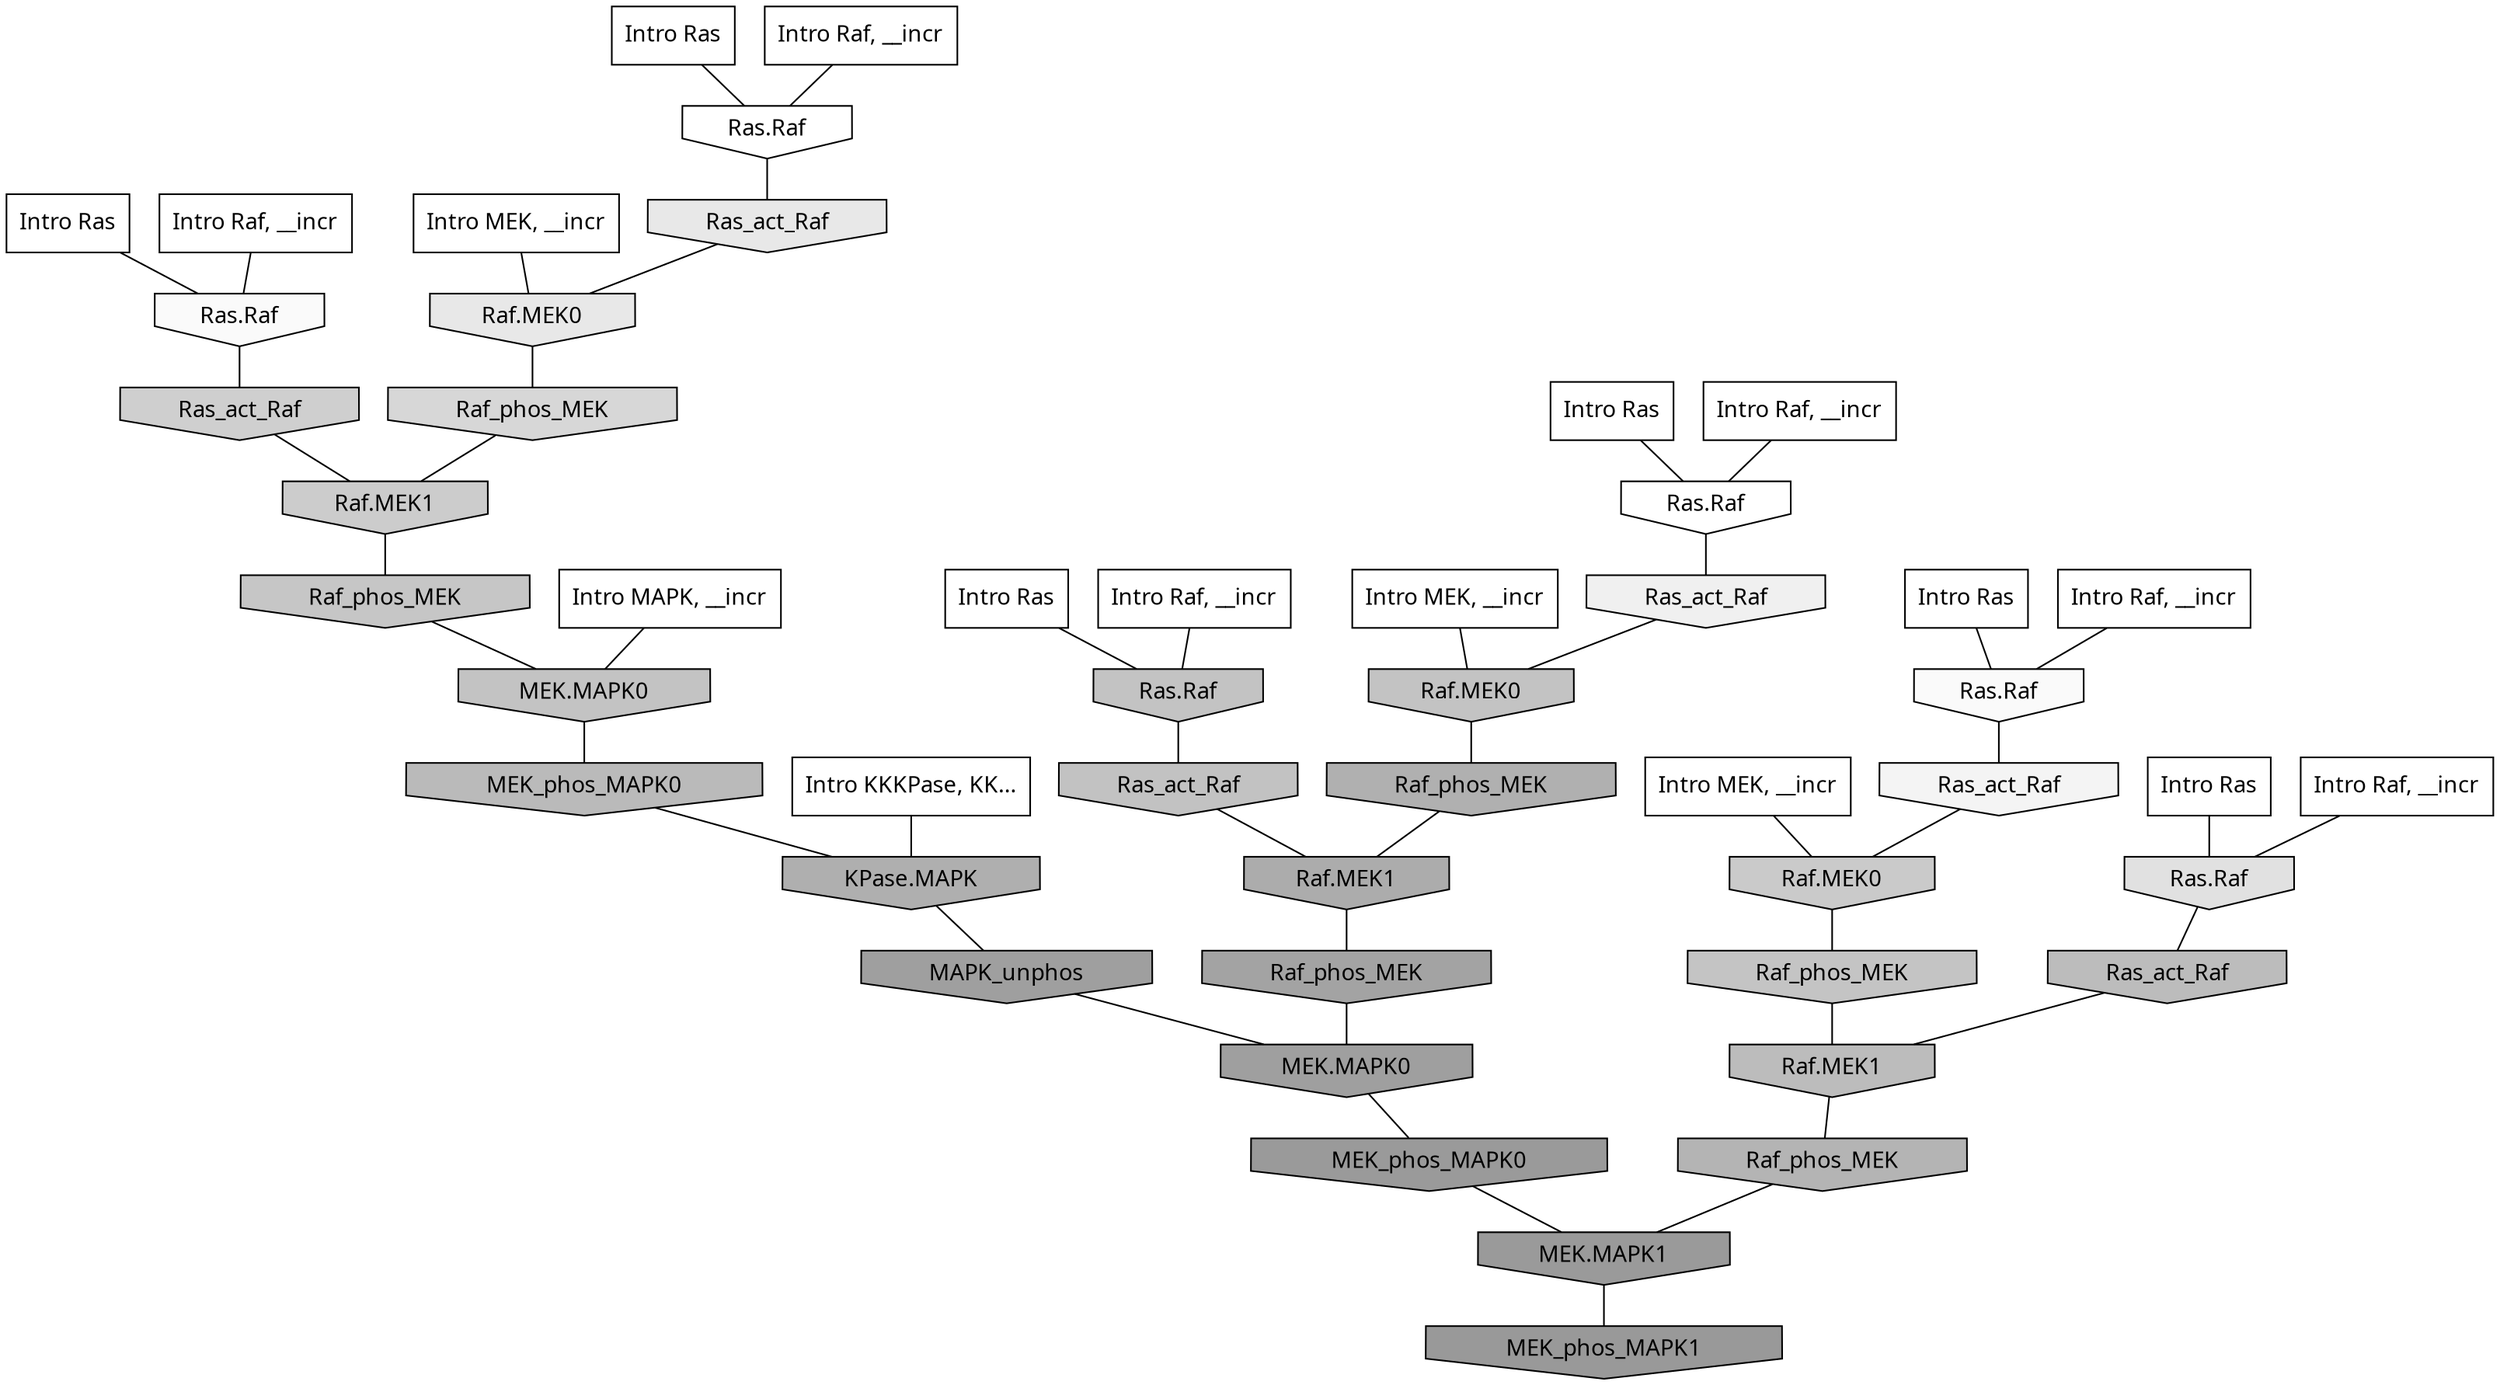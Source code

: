 digraph G{
  rankdir="TB";
  ranksep=0.30;
  node [fontname="CMU Serif"];
  edge [fontname="CMU Serif"];
  
  5 [label="Intro Ras", shape=rectangle, style=filled, fillcolor="0.000 0.000 1.000"]
  
  11 [label="Intro Ras", shape=rectangle, style=filled, fillcolor="0.000 0.000 1.000"]
  
  13 [label="Intro Ras", shape=rectangle, style=filled, fillcolor="0.000 0.000 1.000"]
  
  17 [label="Intro Ras", shape=rectangle, style=filled, fillcolor="0.000 0.000 1.000"]
  
  65 [label="Intro Ras", shape=rectangle, style=filled, fillcolor="0.000 0.000 1.000"]
  
  85 [label="Intro Ras", shape=rectangle, style=filled, fillcolor="0.000 0.000 1.000"]
  
  338 [label="Intro Raf, __incr", shape=rectangle, style=filled, fillcolor="0.000 0.000 1.000"]
  
  398 [label="Intro Raf, __incr", shape=rectangle, style=filled, fillcolor="0.000 0.000 1.000"]
  
  504 [label="Intro Raf, __incr", shape=rectangle, style=filled, fillcolor="0.000 0.000 1.000"]
  
  534 [label="Intro Raf, __incr", shape=rectangle, style=filled, fillcolor="0.000 0.000 1.000"]
  
  644 [label="Intro Raf, __incr", shape=rectangle, style=filled, fillcolor="0.000 0.000 1.000"]
  
  1060 [label="Intro Raf, __incr", shape=rectangle, style=filled, fillcolor="0.000 0.000 1.000"]
  
  1246 [label="Intro MEK, __incr", shape=rectangle, style=filled, fillcolor="0.000 0.000 1.000"]
  
  1546 [label="Intro MEK, __incr", shape=rectangle, style=filled, fillcolor="0.000 0.000 1.000"]
  
  2017 [label="Intro MEK, __incr", shape=rectangle, style=filled, fillcolor="0.000 0.000 1.000"]
  
  2680 [label="Intro MAPK, __incr", shape=rectangle, style=filled, fillcolor="0.000 0.000 1.000"]
  
  3134 [label="Intro KKKPase, KK...", shape=rectangle, style=filled, fillcolor="0.000 0.000 1.000"]
  
  3226 [label="Ras.Raf", shape=invhouse, style=filled, fillcolor="0.000 0.000 1.000"]
  
  3298 [label="Ras.Raf", shape=invhouse, style=filled, fillcolor="0.000 0.000 1.000"]
  
  3453 [label="Ras.Raf", shape=invhouse, style=filled, fillcolor="0.000 0.000 0.980"]
  
  3470 [label="Ras.Raf", shape=invhouse, style=filled, fillcolor="0.000 0.000 0.978"]
  
  3685 [label="Ras_act_Raf", shape=invhouse, style=filled, fillcolor="0.000 0.000 0.954"]
  
  3880 [label="Ras_act_Raf", shape=invhouse, style=filled, fillcolor="0.000 0.000 0.941"]
  
  4440 [label="Ras_act_Raf", shape=invhouse, style=filled, fillcolor="0.000 0.000 0.908"]
  
  4443 [label="Raf.MEK0", shape=invhouse, style=filled, fillcolor="0.000 0.000 0.908"]
  
  4968 [label="Ras.Raf", shape=invhouse, style=filled, fillcolor="0.000 0.000 0.880"]
  
  5762 [label="Raf_phos_MEK", shape=invhouse, style=filled, fillcolor="0.000 0.000 0.840"]
  
  6419 [label="Ras_act_Raf", shape=invhouse, style=filled, fillcolor="0.000 0.000 0.812"]
  
  6883 [label="Raf.MEK1", shape=invhouse, style=filled, fillcolor="0.000 0.000 0.797"]
  
  7123 [label="Raf.MEK0", shape=invhouse, style=filled, fillcolor="0.000 0.000 0.790"]
  
  7626 [label="Raf_phos_MEK", shape=invhouse, style=filled, fillcolor="0.000 0.000 0.776"]
  
  7962 [label="Raf_phos_MEK", shape=invhouse, style=filled, fillcolor="0.000 0.000 0.766"]
  
  8057 [label="MEK.MAPK0", shape=invhouse, style=filled, fillcolor="0.000 0.000 0.764"]
  
  8070 [label="Raf.MEK0", shape=invhouse, style=filled, fillcolor="0.000 0.000 0.763"]
  
  8087 [label="Ras.Raf", shape=invhouse, style=filled, fillcolor="0.000 0.000 0.763"]
  
  8189 [label="Ras_act_Raf", shape=invhouse, style=filled, fillcolor="0.000 0.000 0.761"]
  
  9034 [label="Ras_act_Raf", shape=invhouse, style=filled, fillcolor="0.000 0.000 0.738"]
  
  9039 [label="Raf.MEK1", shape=invhouse, style=filled, fillcolor="0.000 0.000 0.738"]
  
  9411 [label="MEK_phos_MAPK0", shape=invhouse, style=filled, fillcolor="0.000 0.000 0.730"]
  
  10746 [label="Raf_phos_MEK", shape=invhouse, style=filled, fillcolor="0.000 0.000 0.706"]
  
  11759 [label="Raf_phos_MEK", shape=invhouse, style=filled, fillcolor="0.000 0.000 0.689"]
  
  11910 [label="KPase.MAPK", shape=invhouse, style=filled, fillcolor="0.000 0.000 0.687"]
  
  12702 [label="Raf.MEK1", shape=invhouse, style=filled, fillcolor="0.000 0.000 0.675"]
  
  15634 [label="Raf_phos_MEK", shape=invhouse, style=filled, fillcolor="0.000 0.000 0.637"]
  
  16410 [label="MAPK_unphos", shape=invhouse, style=filled, fillcolor="0.000 0.000 0.622"]
  
  16411 [label="MEK.MAPK0", shape=invhouse, style=filled, fillcolor="0.000 0.000 0.622"]
  
  17230 [label="MEK_phos_MAPK0", shape=invhouse, style=filled, fillcolor="0.000 0.000 0.603"]
  
  17231 [label="MEK.MAPK1", shape=invhouse, style=filled, fillcolor="0.000 0.000 0.603"]
  
  17355 [label="MEK_phos_MAPK1", shape=invhouse, style=filled, fillcolor="0.000 0.000 0.600"]
  
  
  17231 -> 17355 [dir=none, color="0.000 0.000 0.000"] 
  17230 -> 17231 [dir=none, color="0.000 0.000 0.000"] 
  16411 -> 17230 [dir=none, color="0.000 0.000 0.000"] 
  16410 -> 16411 [dir=none, color="0.000 0.000 0.000"] 
  15634 -> 16411 [dir=none, color="0.000 0.000 0.000"] 
  12702 -> 15634 [dir=none, color="0.000 0.000 0.000"] 
  11910 -> 16410 [dir=none, color="0.000 0.000 0.000"] 
  11759 -> 12702 [dir=none, color="0.000 0.000 0.000"] 
  10746 -> 17231 [dir=none, color="0.000 0.000 0.000"] 
  9411 -> 11910 [dir=none, color="0.000 0.000 0.000"] 
  9039 -> 10746 [dir=none, color="0.000 0.000 0.000"] 
  9034 -> 9039 [dir=none, color="0.000 0.000 0.000"] 
  8189 -> 12702 [dir=none, color="0.000 0.000 0.000"] 
  8087 -> 8189 [dir=none, color="0.000 0.000 0.000"] 
  8070 -> 11759 [dir=none, color="0.000 0.000 0.000"] 
  8057 -> 9411 [dir=none, color="0.000 0.000 0.000"] 
  7962 -> 9039 [dir=none, color="0.000 0.000 0.000"] 
  7626 -> 8057 [dir=none, color="0.000 0.000 0.000"] 
  7123 -> 7962 [dir=none, color="0.000 0.000 0.000"] 
  6883 -> 7626 [dir=none, color="0.000 0.000 0.000"] 
  6419 -> 6883 [dir=none, color="0.000 0.000 0.000"] 
  5762 -> 6883 [dir=none, color="0.000 0.000 0.000"] 
  4968 -> 9034 [dir=none, color="0.000 0.000 0.000"] 
  4443 -> 5762 [dir=none, color="0.000 0.000 0.000"] 
  4440 -> 4443 [dir=none, color="0.000 0.000 0.000"] 
  3880 -> 8070 [dir=none, color="0.000 0.000 0.000"] 
  3685 -> 7123 [dir=none, color="0.000 0.000 0.000"] 
  3470 -> 3685 [dir=none, color="0.000 0.000 0.000"] 
  3453 -> 6419 [dir=none, color="0.000 0.000 0.000"] 
  3298 -> 3880 [dir=none, color="0.000 0.000 0.000"] 
  3226 -> 4440 [dir=none, color="0.000 0.000 0.000"] 
  3134 -> 11910 [dir=none, color="0.000 0.000 0.000"] 
  2680 -> 8057 [dir=none, color="0.000 0.000 0.000"] 
  2017 -> 7123 [dir=none, color="0.000 0.000 0.000"] 
  1546 -> 8070 [dir=none, color="0.000 0.000 0.000"] 
  1246 -> 4443 [dir=none, color="0.000 0.000 0.000"] 
  1060 -> 8087 [dir=none, color="0.000 0.000 0.000"] 
  644 -> 3470 [dir=none, color="0.000 0.000 0.000"] 
  534 -> 3453 [dir=none, color="0.000 0.000 0.000"] 
  504 -> 3298 [dir=none, color="0.000 0.000 0.000"] 
  398 -> 3226 [dir=none, color="0.000 0.000 0.000"] 
  338 -> 4968 [dir=none, color="0.000 0.000 0.000"] 
  85 -> 3226 [dir=none, color="0.000 0.000 0.000"] 
  65 -> 4968 [dir=none, color="0.000 0.000 0.000"] 
  17 -> 8087 [dir=none, color="0.000 0.000 0.000"] 
  13 -> 3470 [dir=none, color="0.000 0.000 0.000"] 
  11 -> 3298 [dir=none, color="0.000 0.000 0.000"] 
  5 -> 3453 [dir=none, color="0.000 0.000 0.000"] 
  
  }
